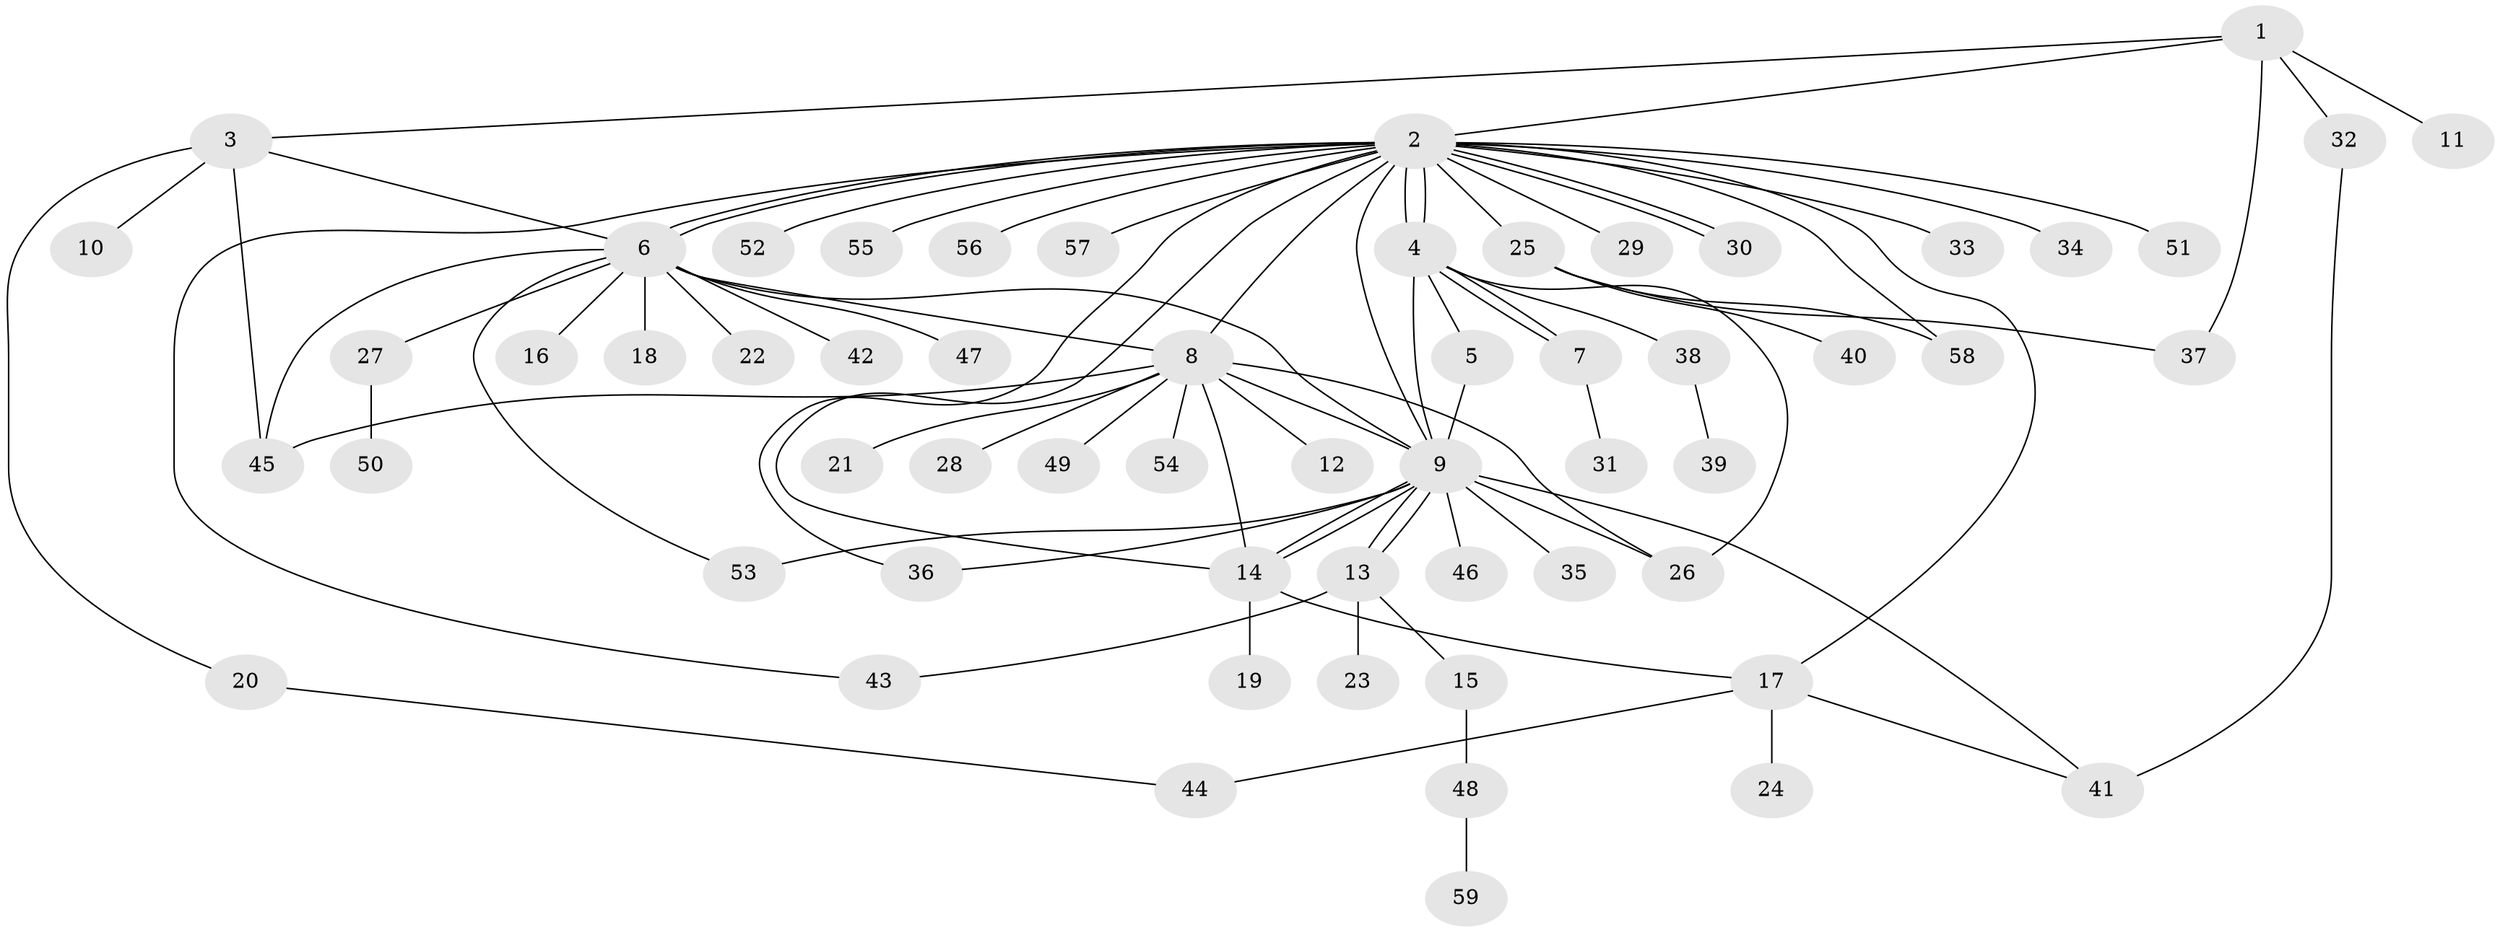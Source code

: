 // coarse degree distribution, {4: 0.0975609756097561, 12: 0.024390243902439025, 1: 0.7560975609756098, 2: 0.07317073170731707, 18: 0.024390243902439025, 9: 0.024390243902439025}
// Generated by graph-tools (version 1.1) at 2025/50/03/04/25 21:50:10]
// undirected, 59 vertices, 85 edges
graph export_dot {
graph [start="1"]
  node [color=gray90,style=filled];
  1;
  2;
  3;
  4;
  5;
  6;
  7;
  8;
  9;
  10;
  11;
  12;
  13;
  14;
  15;
  16;
  17;
  18;
  19;
  20;
  21;
  22;
  23;
  24;
  25;
  26;
  27;
  28;
  29;
  30;
  31;
  32;
  33;
  34;
  35;
  36;
  37;
  38;
  39;
  40;
  41;
  42;
  43;
  44;
  45;
  46;
  47;
  48;
  49;
  50;
  51;
  52;
  53;
  54;
  55;
  56;
  57;
  58;
  59;
  1 -- 2;
  1 -- 3;
  1 -- 11;
  1 -- 32;
  1 -- 37;
  2 -- 4;
  2 -- 4;
  2 -- 6;
  2 -- 6;
  2 -- 8;
  2 -- 9;
  2 -- 14;
  2 -- 17;
  2 -- 25;
  2 -- 29;
  2 -- 30;
  2 -- 30;
  2 -- 33;
  2 -- 34;
  2 -- 36;
  2 -- 43;
  2 -- 51;
  2 -- 52;
  2 -- 55;
  2 -- 56;
  2 -- 57;
  2 -- 58;
  3 -- 6;
  3 -- 10;
  3 -- 20;
  3 -- 45;
  4 -- 5;
  4 -- 7;
  4 -- 7;
  4 -- 9;
  4 -- 26;
  4 -- 38;
  5 -- 9;
  6 -- 8;
  6 -- 9;
  6 -- 16;
  6 -- 18;
  6 -- 22;
  6 -- 27;
  6 -- 42;
  6 -- 45;
  6 -- 47;
  6 -- 53;
  7 -- 31;
  8 -- 9;
  8 -- 12;
  8 -- 14;
  8 -- 21;
  8 -- 26;
  8 -- 28;
  8 -- 45;
  8 -- 49;
  8 -- 54;
  9 -- 13;
  9 -- 13;
  9 -- 14;
  9 -- 14;
  9 -- 26;
  9 -- 35;
  9 -- 36;
  9 -- 41;
  9 -- 46;
  9 -- 53;
  13 -- 15;
  13 -- 23;
  13 -- 43;
  14 -- 17;
  14 -- 19;
  15 -- 48;
  17 -- 24;
  17 -- 41;
  17 -- 44;
  20 -- 44;
  25 -- 37;
  25 -- 40;
  25 -- 58;
  27 -- 50;
  32 -- 41;
  38 -- 39;
  48 -- 59;
}
